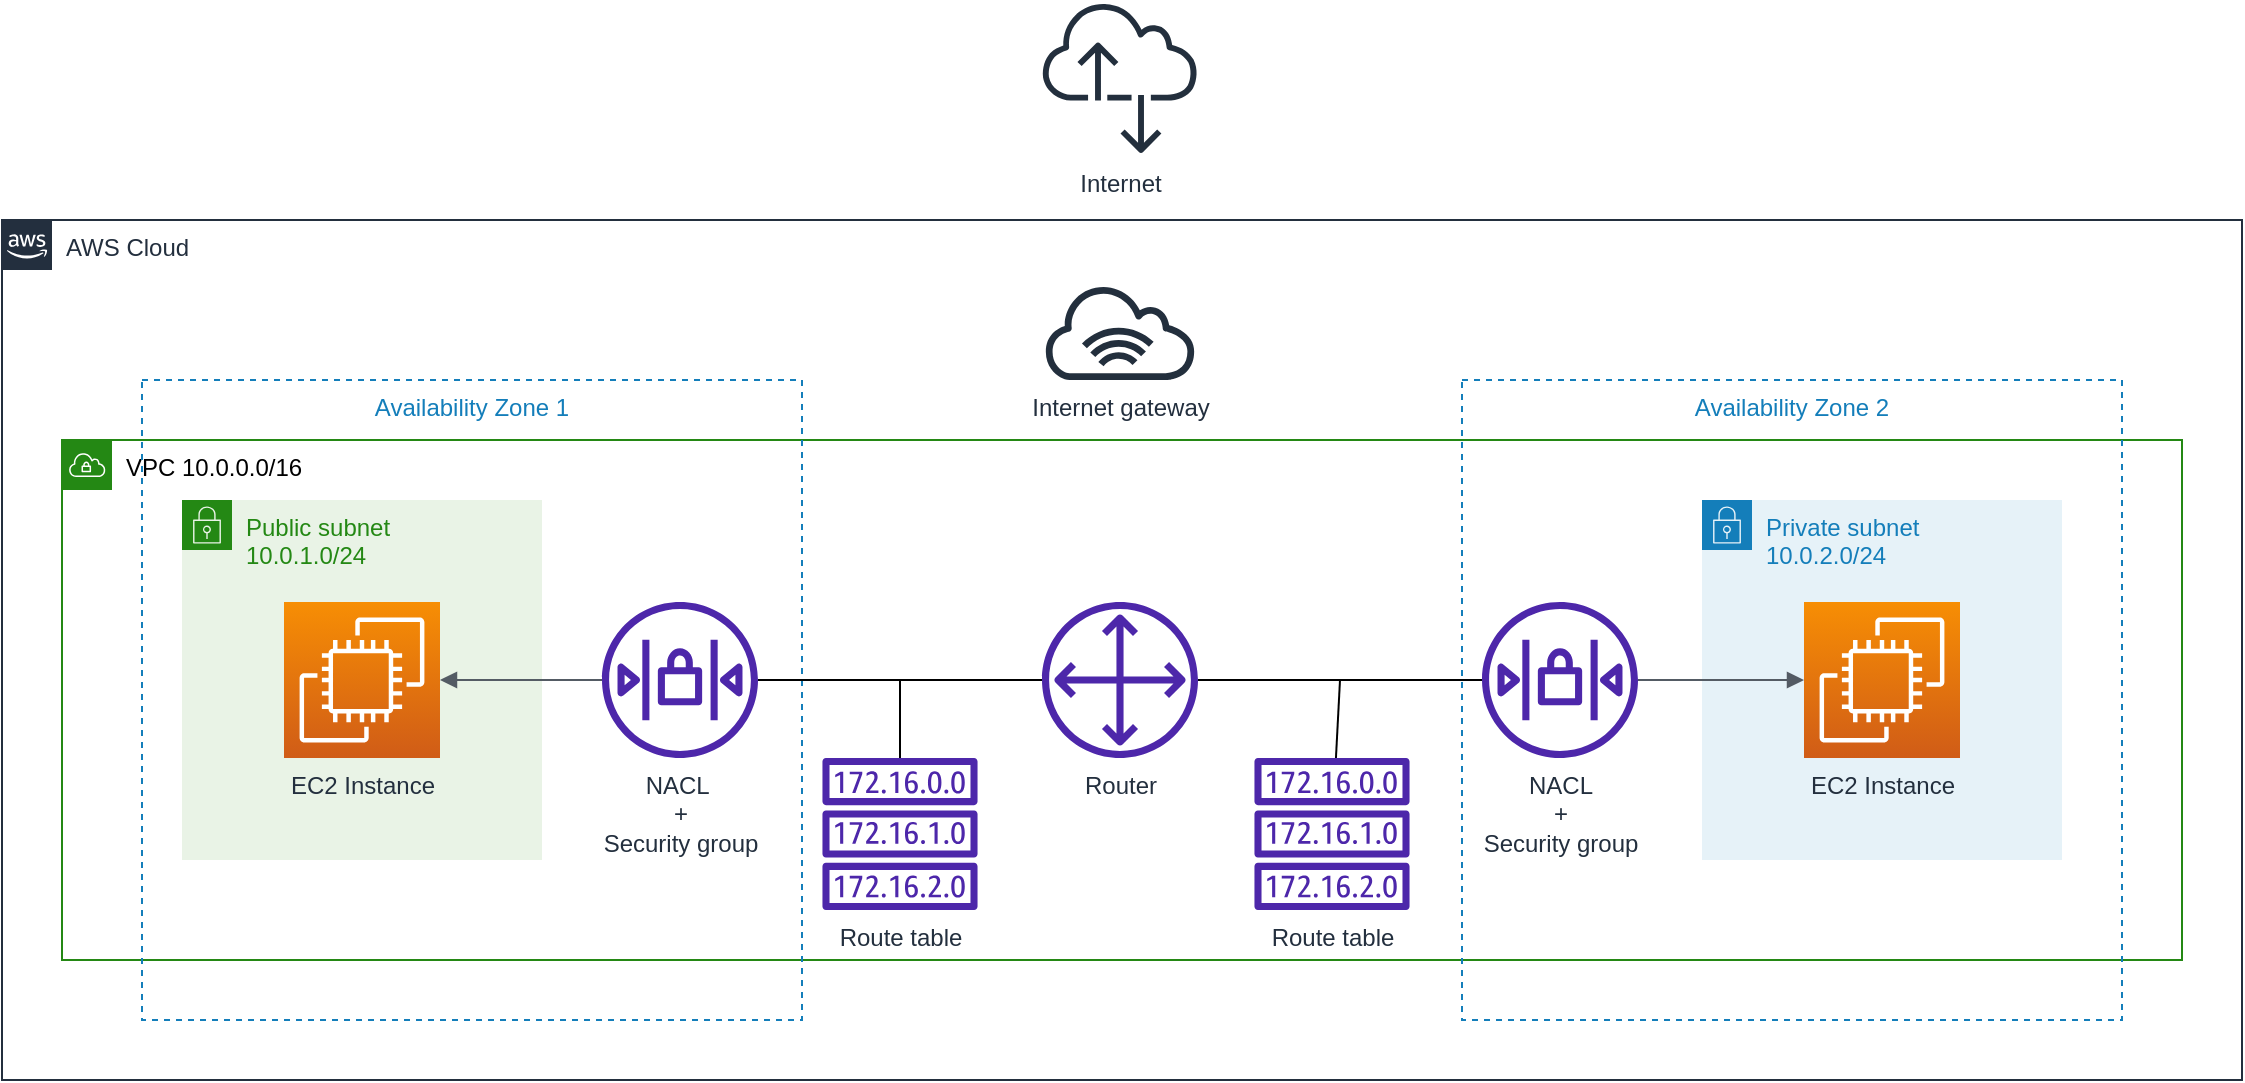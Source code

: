 <mxfile version="15.8.4" type="device"><diagram id="a5nLro6kaHtfBaF-lsxz" name="Page-1"><mxGraphModel dx="450" dy="320" grid="1" gridSize="10" guides="1" tooltips="1" connect="1" arrows="1" fold="1" page="1" pageScale="1" pageWidth="1169" pageHeight="827" math="0" shadow="0"><root><mxCell id="0"/><mxCell id="1" parent="0"/><mxCell id="CZ1XlBqjvnEght05NqYO-39" value="AWS Cloud" style="points=[[0,0],[0.25,0],[0.5,0],[0.75,0],[1,0],[1,0.25],[1,0.5],[1,0.75],[1,1],[0.75,1],[0.5,1],[0.25,1],[0,1],[0,0.75],[0,0.5],[0,0.25]];outlineConnect=0;gradientColor=none;html=1;whiteSpace=wrap;fontSize=12;fontStyle=0;shape=mxgraph.aws4.group;grIcon=mxgraph.aws4.group_aws_cloud_alt;strokeColor=#232F3E;fillColor=none;verticalAlign=top;align=left;spacingLeft=30;fontColor=#232F3E;dashed=0;" vertex="1" parent="1"><mxGeometry x="24" y="180" width="1120" height="430" as="geometry"/></mxCell><mxCell id="CZ1XlBqjvnEght05NqYO-30" value="&lt;font color=&quot;#000000&quot;&gt;VPC 10.0.0.0/16&lt;/font&gt;" style="points=[[0,0],[0.25,0],[0.5,0],[0.75,0],[1,0],[1,0.25],[1,0.5],[1,0.75],[1,1],[0.75,1],[0.5,1],[0.25,1],[0,1],[0,0.75],[0,0.5],[0,0.25]];outlineConnect=0;gradientColor=none;html=1;whiteSpace=wrap;fontSize=12;fontStyle=0;shape=mxgraph.aws4.group;grIcon=mxgraph.aws4.group_vpc;strokeColor=#248814;fillColor=none;verticalAlign=top;align=left;spacingLeft=30;fontColor=#AAB7B8;dashed=0;" vertex="1" parent="1"><mxGeometry x="54" y="290" width="1060" height="260" as="geometry"/></mxCell><mxCell id="CZ1XlBqjvnEght05NqYO-29" value="Availability Zone 2" style="fillColor=none;strokeColor=#147EBA;dashed=1;verticalAlign=top;fontStyle=0;fontColor=#147EBA;" vertex="1" parent="1"><mxGeometry x="754" y="260" width="330" height="320" as="geometry"/></mxCell><mxCell id="CZ1XlBqjvnEght05NqYO-28" value="Availability Zone 1" style="fillColor=none;strokeColor=#147EBA;dashed=1;verticalAlign=top;fontStyle=0;fontColor=#147EBA;" vertex="1" parent="1"><mxGeometry x="94" y="260" width="330" height="320" as="geometry"/></mxCell><mxCell id="CZ1XlBqjvnEght05NqYO-15" value="Router" style="sketch=0;outlineConnect=0;fontColor=#232F3E;gradientColor=none;fillColor=#4D27AA;strokeColor=none;dashed=0;verticalLabelPosition=bottom;verticalAlign=top;align=center;html=1;fontSize=12;fontStyle=0;aspect=fixed;pointerEvents=1;shape=mxgraph.aws4.customer_gateway;" vertex="1" parent="1"><mxGeometry x="544" y="371" width="78" height="78" as="geometry"/></mxCell><mxCell id="CZ1XlBqjvnEght05NqYO-16" value="Route table" style="sketch=0;outlineConnect=0;fontColor=#232F3E;gradientColor=none;fillColor=#4D27AA;strokeColor=none;dashed=0;verticalLabelPosition=bottom;verticalAlign=top;align=center;html=1;fontSize=12;fontStyle=0;aspect=fixed;pointerEvents=1;shape=mxgraph.aws4.route_table;" vertex="1" parent="1"><mxGeometry x="434" y="449" width="78" height="76" as="geometry"/></mxCell><mxCell id="CZ1XlBqjvnEght05NqYO-19" value="Internet" style="sketch=0;outlineConnect=0;fontColor=#232F3E;gradientColor=none;fillColor=#232F3D;strokeColor=none;dashed=0;verticalLabelPosition=bottom;verticalAlign=top;align=center;html=1;fontSize=12;fontStyle=0;aspect=fixed;pointerEvents=1;shape=mxgraph.aws4.internet_alt2;" vertex="1" parent="1"><mxGeometry x="544" y="70" width="78" height="78" as="geometry"/></mxCell><mxCell id="CZ1XlBqjvnEght05NqYO-20" value="Internet gateway" style="sketch=0;outlineConnect=0;fontColor=#232F3E;gradientColor=none;fillColor=#232F3D;strokeColor=none;dashed=0;verticalLabelPosition=bottom;verticalAlign=top;align=center;html=1;fontSize=12;fontStyle=0;aspect=fixed;pointerEvents=1;shape=mxgraph.aws4.internet_alt1;" vertex="1" parent="1"><mxGeometry x="544" y="212" width="78" height="48" as="geometry"/></mxCell><mxCell id="CZ1XlBqjvnEght05NqYO-22" value="Route table" style="sketch=0;outlineConnect=0;fontColor=#232F3E;gradientColor=none;fillColor=#4D27AA;strokeColor=none;dashed=0;verticalLabelPosition=bottom;verticalAlign=top;align=center;html=1;fontSize=12;fontStyle=0;aspect=fixed;pointerEvents=1;shape=mxgraph.aws4.route_table;" vertex="1" parent="1"><mxGeometry x="650" y="449" width="78" height="76" as="geometry"/></mxCell><mxCell id="CZ1XlBqjvnEght05NqYO-23" value="NACL&lt;br&gt;+&lt;br&gt;Security group" style="sketch=0;outlineConnect=0;fontColor=#232F3E;gradientColor=none;fillColor=#4D27AA;strokeColor=none;dashed=0;verticalLabelPosition=bottom;verticalAlign=top;align=center;html=1;fontSize=12;fontStyle=0;aspect=fixed;pointerEvents=1;shape=mxgraph.aws4.network_access_control_list;" vertex="1" parent="1"><mxGeometry x="764" y="371" width="78" height="78" as="geometry"/></mxCell><mxCell id="CZ1XlBqjvnEght05NqYO-27" value="" style="group" vertex="1" connectable="0" parent="1"><mxGeometry x="874" y="320" width="180" height="180" as="geometry"/></mxCell><mxCell id="CZ1XlBqjvnEght05NqYO-24" value="Private subnet&lt;br&gt;10.0.2.0/24" style="points=[[0,0],[0.25,0],[0.5,0],[0.75,0],[1,0],[1,0.25],[1,0.5],[1,0.75],[1,1],[0.75,1],[0.5,1],[0.25,1],[0,1],[0,0.75],[0,0.5],[0,0.25]];outlineConnect=0;gradientColor=none;html=1;whiteSpace=wrap;fontSize=12;fontStyle=0;shape=mxgraph.aws4.group;grIcon=mxgraph.aws4.group_security_group;grStroke=0;strokeColor=#147EBA;fillColor=#E6F2F8;verticalAlign=top;align=left;spacingLeft=30;fontColor=#147EBA;dashed=0;" vertex="1" parent="CZ1XlBqjvnEght05NqYO-27"><mxGeometry width="180" height="180" as="geometry"/></mxCell><mxCell id="CZ1XlBqjvnEght05NqYO-26" value="EC2 Instance" style="sketch=0;points=[[0,0,0],[0.25,0,0],[0.5,0,0],[0.75,0,0],[1,0,0],[0,1,0],[0.25,1,0],[0.5,1,0],[0.75,1,0],[1,1,0],[0,0.25,0],[0,0.5,0],[0,0.75,0],[1,0.25,0],[1,0.5,0],[1,0.75,0]];outlineConnect=0;fontColor=#232F3E;gradientColor=#F78E04;gradientDirection=north;fillColor=#D05C17;strokeColor=#ffffff;dashed=0;verticalLabelPosition=bottom;verticalAlign=top;align=center;html=1;fontSize=12;fontStyle=0;aspect=fixed;shape=mxgraph.aws4.resourceIcon;resIcon=mxgraph.aws4.ec2;" vertex="1" parent="CZ1XlBqjvnEght05NqYO-27"><mxGeometry x="51" y="51" width="78" height="78" as="geometry"/></mxCell><mxCell id="CZ1XlBqjvnEght05NqYO-13" value="Public subnet&lt;br&gt;10.0.1.0/24" style="points=[[0,0],[0.25,0],[0.5,0],[0.75,0],[1,0],[1,0.25],[1,0.5],[1,0.75],[1,1],[0.75,1],[0.5,1],[0.25,1],[0,1],[0,0.75],[0,0.5],[0,0.25]];outlineConnect=0;gradientColor=none;html=1;whiteSpace=wrap;fontSize=12;fontStyle=0;shape=mxgraph.aws4.group;grIcon=mxgraph.aws4.group_security_group;grStroke=0;strokeColor=#248814;fillColor=#E9F3E6;verticalAlign=top;align=left;spacingLeft=30;fontColor=#248814;dashed=0;" vertex="1" parent="1"><mxGeometry x="114" y="320" width="180" height="180" as="geometry"/></mxCell><mxCell id="CZ1XlBqjvnEght05NqYO-14" value="EC2 Instance" style="sketch=0;points=[[0,0,0],[0.25,0,0],[0.5,0,0],[0.75,0,0],[1,0,0],[0,1,0],[0.25,1,0],[0.5,1,0],[0.75,1,0],[1,1,0],[0,0.25,0],[0,0.5,0],[0,0.75,0],[1,0.25,0],[1,0.5,0],[1,0.75,0]];outlineConnect=0;fontColor=#232F3E;gradientColor=#F78E04;gradientDirection=north;fillColor=#D05C17;strokeColor=#ffffff;dashed=0;verticalLabelPosition=bottom;verticalAlign=top;align=center;html=1;fontSize=12;fontStyle=0;aspect=fixed;shape=mxgraph.aws4.resourceIcon;resIcon=mxgraph.aws4.ec2;" vertex="1" parent="1"><mxGeometry x="165" y="371" width="78" height="78" as="geometry"/></mxCell><mxCell id="CZ1XlBqjvnEght05NqYO-21" value="NACL&amp;nbsp;&lt;br&gt;+&lt;br&gt;Security group" style="sketch=0;outlineConnect=0;fontColor=#232F3E;gradientColor=none;fillColor=#4D27AA;strokeColor=none;dashed=0;verticalLabelPosition=bottom;verticalAlign=top;align=center;html=1;fontSize=12;fontStyle=0;aspect=fixed;pointerEvents=1;shape=mxgraph.aws4.network_access_control_list;" vertex="1" parent="1"><mxGeometry x="324" y="371" width="78" height="78" as="geometry"/></mxCell><mxCell id="CZ1XlBqjvnEght05NqYO-33" value="" style="endArrow=none;html=1;rounded=0;fontColor=#000000;" edge="1" parent="1" source="CZ1XlBqjvnEght05NqYO-21" target="CZ1XlBqjvnEght05NqYO-15"><mxGeometry width="50" height="50" relative="1" as="geometry"><mxPoint x="474" y="430" as="sourcePoint"/><mxPoint x="524" y="380" as="targetPoint"/></mxGeometry></mxCell><mxCell id="CZ1XlBqjvnEght05NqYO-34" value="" style="edgeStyle=orthogonalEdgeStyle;html=1;endArrow=none;elbow=vertical;startArrow=block;startFill=1;strokeColor=#545B64;rounded=0;fontColor=#000000;exitX=1;exitY=0.5;exitDx=0;exitDy=0;exitPerimeter=0;" edge="1" parent="1" source="CZ1XlBqjvnEght05NqYO-14" target="CZ1XlBqjvnEght05NqYO-21"><mxGeometry width="100" relative="1" as="geometry"><mxPoint x="304" y="400" as="sourcePoint"/><mxPoint x="404" y="400" as="targetPoint"/></mxGeometry></mxCell><mxCell id="CZ1XlBqjvnEght05NqYO-35" value="" style="endArrow=none;html=1;rounded=0;fontColor=#000000;" edge="1" parent="1" source="CZ1XlBqjvnEght05NqYO-16"><mxGeometry width="50" height="50" relative="1" as="geometry"><mxPoint x="504" y="510" as="sourcePoint"/><mxPoint x="473" y="410" as="targetPoint"/></mxGeometry></mxCell><mxCell id="CZ1XlBqjvnEght05NqYO-36" value="" style="endArrow=none;html=1;rounded=0;fontColor=#000000;" edge="1" parent="1" source="CZ1XlBqjvnEght05NqYO-15" target="CZ1XlBqjvnEght05NqYO-23"><mxGeometry width="50" height="50" relative="1" as="geometry"><mxPoint x="644" y="510" as="sourcePoint"/><mxPoint x="694" y="460" as="targetPoint"/></mxGeometry></mxCell><mxCell id="CZ1XlBqjvnEght05NqYO-37" value="" style="endArrow=none;html=1;rounded=0;fontColor=#000000;" edge="1" parent="1" target="CZ1XlBqjvnEght05NqYO-22"><mxGeometry width="50" height="50" relative="1" as="geometry"><mxPoint x="693" y="410" as="sourcePoint"/><mxPoint x="694" y="460" as="targetPoint"/></mxGeometry></mxCell><mxCell id="CZ1XlBqjvnEght05NqYO-38" value="" style="edgeStyle=orthogonalEdgeStyle;html=1;endArrow=block;elbow=vertical;startArrow=none;endFill=1;strokeColor=#545B64;rounded=0;fontColor=#000000;entryX=0;entryY=0.5;entryDx=0;entryDy=0;entryPerimeter=0;" edge="1" parent="1" source="CZ1XlBqjvnEght05NqYO-23" target="CZ1XlBqjvnEght05NqYO-26"><mxGeometry width="100" relative="1" as="geometry"><mxPoint x="794" y="480" as="sourcePoint"/><mxPoint x="894" y="480" as="targetPoint"/></mxGeometry></mxCell></root></mxGraphModel></diagram></mxfile>